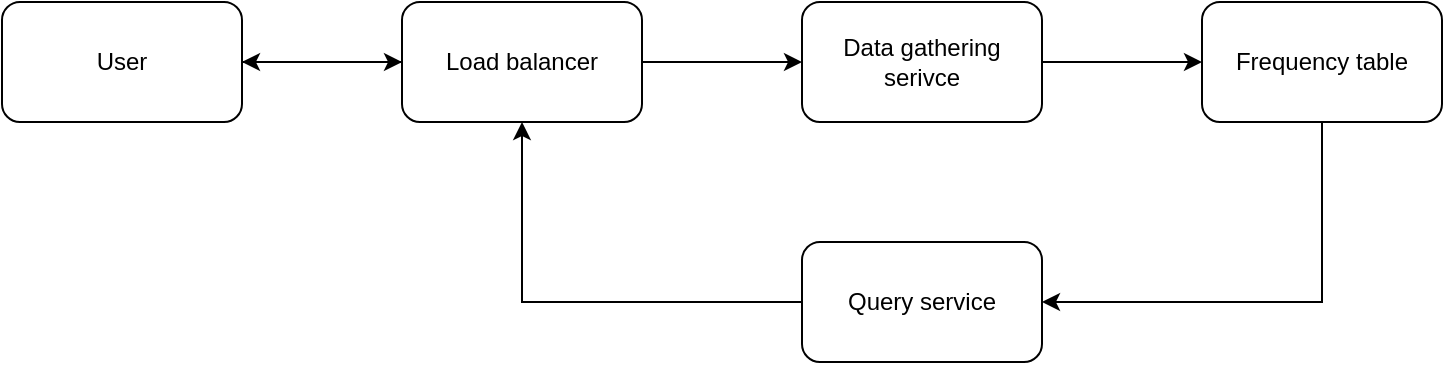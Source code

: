 <mxfile version="22.1.5" type="device">
  <diagram name="Page-1" id="oX2TJp57FgPa4ofdeCeX">
    <mxGraphModel dx="882" dy="578" grid="1" gridSize="10" guides="1" tooltips="1" connect="1" arrows="1" fold="1" page="1" pageScale="1" pageWidth="850" pageHeight="1100" math="0" shadow="0">
      <root>
        <mxCell id="0" />
        <mxCell id="1" parent="0" />
        <mxCell id="xocrAfg3U54Y7UnQPd_4-7" style="edgeStyle=orthogonalEdgeStyle;rounded=0;orthogonalLoop=1;jettySize=auto;html=1;exitX=1;exitY=0.5;exitDx=0;exitDy=0;entryX=0;entryY=0.5;entryDx=0;entryDy=0;" parent="1" source="xocrAfg3U54Y7UnQPd_4-1" target="xocrAfg3U54Y7UnQPd_4-2" edge="1">
          <mxGeometry relative="1" as="geometry" />
        </mxCell>
        <mxCell id="xocrAfg3U54Y7UnQPd_4-1" value="User" style="rounded=1;whiteSpace=wrap;html=1;" parent="1" vertex="1">
          <mxGeometry x="80" y="80" width="120" height="60" as="geometry" />
        </mxCell>
        <mxCell id="xocrAfg3U54Y7UnQPd_4-8" style="edgeStyle=orthogonalEdgeStyle;rounded=0;orthogonalLoop=1;jettySize=auto;html=1;exitX=1;exitY=0.5;exitDx=0;exitDy=0;entryX=0;entryY=0.5;entryDx=0;entryDy=0;" parent="1" source="xocrAfg3U54Y7UnQPd_4-2" target="xocrAfg3U54Y7UnQPd_4-3" edge="1">
          <mxGeometry relative="1" as="geometry" />
        </mxCell>
        <mxCell id="KirFWInkoZ2pc8ANPS3w-3" style="edgeStyle=orthogonalEdgeStyle;rounded=0;orthogonalLoop=1;jettySize=auto;html=1;exitX=0;exitY=0.5;exitDx=0;exitDy=0;entryX=1;entryY=0.5;entryDx=0;entryDy=0;" edge="1" parent="1" source="xocrAfg3U54Y7UnQPd_4-2" target="xocrAfg3U54Y7UnQPd_4-1">
          <mxGeometry relative="1" as="geometry" />
        </mxCell>
        <mxCell id="xocrAfg3U54Y7UnQPd_4-2" value="Load balancer" style="rounded=1;whiteSpace=wrap;html=1;" parent="1" vertex="1">
          <mxGeometry x="280" y="80" width="120" height="60" as="geometry" />
        </mxCell>
        <mxCell id="xocrAfg3U54Y7UnQPd_4-9" style="edgeStyle=orthogonalEdgeStyle;rounded=0;orthogonalLoop=1;jettySize=auto;html=1;exitX=1;exitY=0.5;exitDx=0;exitDy=0;" parent="1" source="xocrAfg3U54Y7UnQPd_4-3" target="xocrAfg3U54Y7UnQPd_4-4" edge="1">
          <mxGeometry relative="1" as="geometry" />
        </mxCell>
        <mxCell id="xocrAfg3U54Y7UnQPd_4-3" value="Data gathering serivce" style="rounded=1;whiteSpace=wrap;html=1;" parent="1" vertex="1">
          <mxGeometry x="480" y="80" width="120" height="60" as="geometry" />
        </mxCell>
        <mxCell id="KirFWInkoZ2pc8ANPS3w-2" style="edgeStyle=orthogonalEdgeStyle;rounded=0;orthogonalLoop=1;jettySize=auto;html=1;exitX=0.5;exitY=1;exitDx=0;exitDy=0;entryX=1;entryY=0.5;entryDx=0;entryDy=0;" edge="1" parent="1" source="xocrAfg3U54Y7UnQPd_4-4" target="xocrAfg3U54Y7UnQPd_4-6">
          <mxGeometry relative="1" as="geometry" />
        </mxCell>
        <mxCell id="xocrAfg3U54Y7UnQPd_4-4" value="Frequency table" style="rounded=1;whiteSpace=wrap;html=1;" parent="1" vertex="1">
          <mxGeometry x="680" y="80" width="120" height="60" as="geometry" />
        </mxCell>
        <mxCell id="KirFWInkoZ2pc8ANPS3w-1" style="edgeStyle=orthogonalEdgeStyle;rounded=0;orthogonalLoop=1;jettySize=auto;html=1;exitX=0;exitY=0.5;exitDx=0;exitDy=0;entryX=0.5;entryY=1;entryDx=0;entryDy=0;" edge="1" parent="1" source="xocrAfg3U54Y7UnQPd_4-6" target="xocrAfg3U54Y7UnQPd_4-2">
          <mxGeometry relative="1" as="geometry" />
        </mxCell>
        <mxCell id="xocrAfg3U54Y7UnQPd_4-6" value="Query service" style="rounded=1;whiteSpace=wrap;html=1;" parent="1" vertex="1">
          <mxGeometry x="480" y="200" width="120" height="60" as="geometry" />
        </mxCell>
      </root>
    </mxGraphModel>
  </diagram>
</mxfile>
